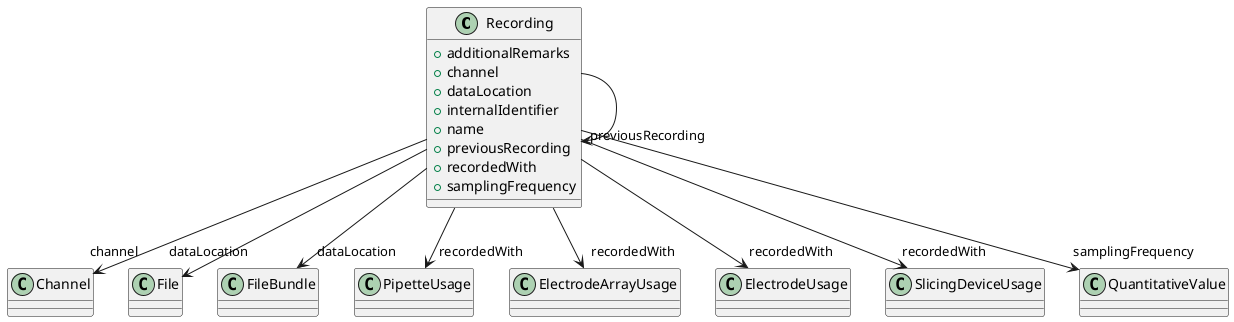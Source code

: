 @startuml
class Recording {
+additionalRemarks
+channel
+dataLocation
+internalIdentifier
+name
+previousRecording
+recordedWith
+samplingFrequency

}
Recording -d-> "channel" Channel
Recording -d-> "dataLocation" File
Recording -d-> "dataLocation" FileBundle
Recording -d-> "previousRecording" Recording
Recording -d-> "recordedWith" PipetteUsage
Recording -d-> "recordedWith" ElectrodeArrayUsage
Recording -d-> "recordedWith" ElectrodeUsage
Recording -d-> "recordedWith" SlicingDeviceUsage
Recording -d-> "samplingFrequency" QuantitativeValue

@enduml